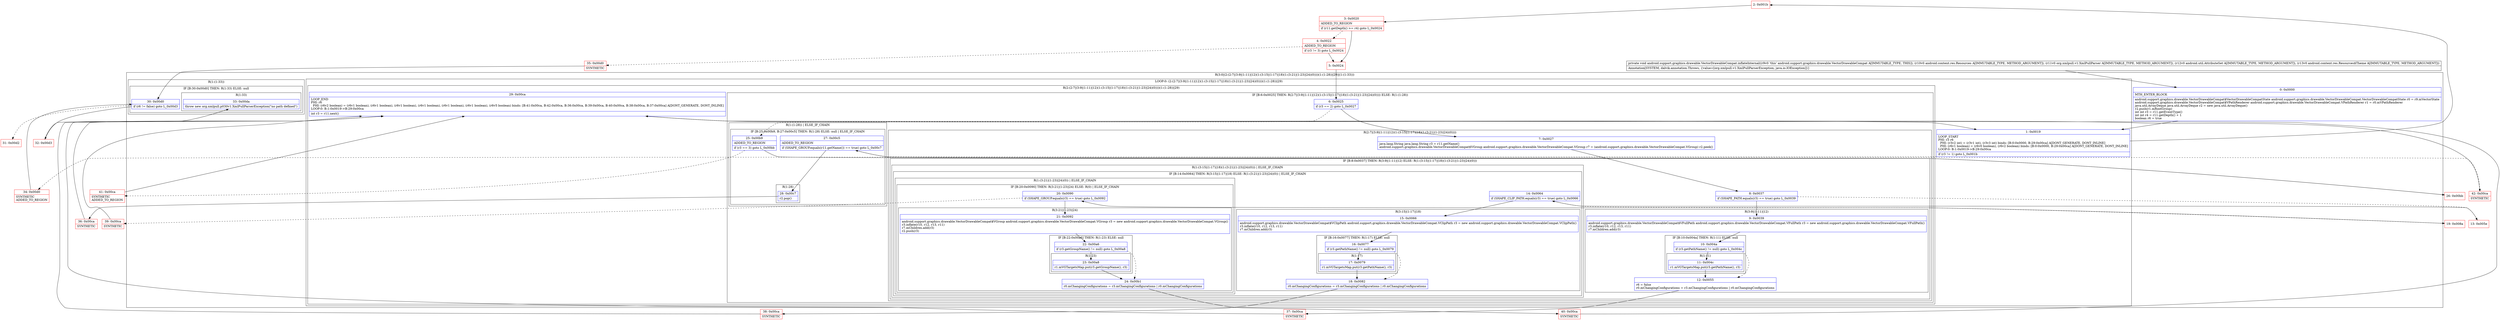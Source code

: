 digraph "CFG forandroid.support.graphics.drawable.VectorDrawableCompat.inflateInternal(Landroid\/content\/res\/Resources;Lorg\/xmlpull\/v1\/XmlPullParser;Landroid\/util\/AttributeSet;Landroid\/content\/res\/Resources$Theme;)V" {
subgraph cluster_Region_1571248791 {
label = "R(3:0|(2:(2:7|(3:9|(1:11)|12)(1:(3:15|(1:17)|18)(1:(3:21|(1:23)|24)(0))))(1:(1:28))|29)|(1:(1:33)))";
node [shape=record,color=blue];
Node_0 [shape=record,label="{0\:\ 0x0000|MTH_ENTER_BLOCK\l|android.support.graphics.drawable.VectorDrawableCompat$VectorDrawableCompatState android.support.graphics.drawable.VectorDrawableCompat.VectorDrawableCompatState r0 = r9.mVectorState\landroid.support.graphics.drawable.VectorDrawableCompat$VPathRenderer android.support.graphics.drawable.VectorDrawableCompat.VPathRenderer r1 = r0.mVPathRenderer\ljava.util.ArrayDeque java.util.ArrayDeque r2 = new java.util.ArrayDeque()\lr2.push(r1.mRootGroup)\lint int r3 = r11.getEventType()\lint int r4 = r11.getDepth() + 1\lboolean r6 = true\l}"];
subgraph cluster_LoopRegion_1269874584 {
label = "LOOP:0: (2:(2:7|(3:9|(1:11)|12)(1:(3:15|(1:17)|18)(1:(3:21|(1:23)|24)(0))))(1:(1:28))|29)";
node [shape=record,color=blue];
Node_1 [shape=record,label="{1\:\ 0x0019|LOOP_START\lPHI: r3 r6 \l  PHI: (r3v2 int) = (r3v1 int), (r3v3 int) binds: [B:0:0x0000, B:29:0x00ca] A[DONT_GENERATE, DONT_INLINE]\l  PHI: (r6v1 boolean) = (r6v0 boolean), (r6v2 boolean) binds: [B:0:0x0000, B:29:0x00ca] A[DONT_GENERATE, DONT_INLINE]\lLOOP:0: B:1:0x0019\-\>B:29:0x00ca\l|if (r3 != 1) goto L_0x001b\l}"];
subgraph cluster_Region_1927996619 {
label = "R(2:(2:7|(3:9|(1:11)|12)(1:(3:15|(1:17)|18)(1:(3:21|(1:23)|24)(0))))(1:(1:28))|29)";
node [shape=record,color=blue];
subgraph cluster_IfRegion_414769641 {
label = "IF [B:6:0x0025] THEN: R(2:7|(3:9|(1:11)|12)(1:(3:15|(1:17)|18)(1:(3:21|(1:23)|24)(0)))) ELSE: R(1:(1:28))";
node [shape=record,color=blue];
Node_6 [shape=record,label="{6\:\ 0x0025|if (r3 == 2) goto L_0x0027\l}"];
subgraph cluster_Region_226214939 {
label = "R(2:7|(3:9|(1:11)|12)(1:(3:15|(1:17)|18)(1:(3:21|(1:23)|24)(0))))";
node [shape=record,color=blue];
Node_7 [shape=record,label="{7\:\ 0x0027|java.lang.String java.lang.String r3 = r11.getName()\landroid.support.graphics.drawable.VectorDrawableCompat$VGroup android.support.graphics.drawable.VectorDrawableCompat.VGroup r7 = (android.support.graphics.drawable.VectorDrawableCompat.VGroup) r2.peek()\l}"];
subgraph cluster_IfRegion_910637573 {
label = "IF [B:8:0x0037] THEN: R(3:9|(1:11)|12) ELSE: R(1:(3:15|(1:17)|18)(1:(3:21|(1:23)|24)(0)))";
node [shape=record,color=blue];
Node_8 [shape=record,label="{8\:\ 0x0037|if (SHAPE_PATH.equals(r3) == true) goto L_0x0039\l}"];
subgraph cluster_Region_1133061024 {
label = "R(3:9|(1:11)|12)";
node [shape=record,color=blue];
Node_9 [shape=record,label="{9\:\ 0x0039|android.support.graphics.drawable.VectorDrawableCompat$VFullPath android.support.graphics.drawable.VectorDrawableCompat.VFullPath r3 = new android.support.graphics.drawable.VectorDrawableCompat.VFullPath()\lr3.inflate(r10, r12, r13, r11)\lr7.mChildren.add(r3)\l}"];
subgraph cluster_IfRegion_415571144 {
label = "IF [B:10:0x004a] THEN: R(1:11) ELSE: null";
node [shape=record,color=blue];
Node_10 [shape=record,label="{10\:\ 0x004a|if (r3.getPathName() != null) goto L_0x004c\l}"];
subgraph cluster_Region_1290870249 {
label = "R(1:11)";
node [shape=record,color=blue];
Node_11 [shape=record,label="{11\:\ 0x004c|r1.mVGTargetsMap.put(r3.getPathName(), r3)\l}"];
}
}
Node_12 [shape=record,label="{12\:\ 0x0055|r6 = false\lr0.mChangingConfigurations = r3.mChangingConfigurations \| r0.mChangingConfigurations\l}"];
}
subgraph cluster_Region_238789774 {
label = "R(1:(3:15|(1:17)|18)(1:(3:21|(1:23)|24)(0))) | ELSE_IF_CHAIN\l";
node [shape=record,color=blue];
subgraph cluster_IfRegion_1773089421 {
label = "IF [B:14:0x0064] THEN: R(3:15|(1:17)|18) ELSE: R(1:(3:21|(1:23)|24)(0)) | ELSE_IF_CHAIN\l";
node [shape=record,color=blue];
Node_14 [shape=record,label="{14\:\ 0x0064|if (SHAPE_CLIP_PATH.equals(r3) == true) goto L_0x0066\l}"];
subgraph cluster_Region_1802821673 {
label = "R(3:15|(1:17)|18)";
node [shape=record,color=blue];
Node_15 [shape=record,label="{15\:\ 0x0066|android.support.graphics.drawable.VectorDrawableCompat$VClipPath android.support.graphics.drawable.VectorDrawableCompat.VClipPath r3 = new android.support.graphics.drawable.VectorDrawableCompat.VClipPath()\lr3.inflate(r10, r12, r13, r11)\lr7.mChildren.add(r3)\l}"];
subgraph cluster_IfRegion_141458450 {
label = "IF [B:16:0x0077] THEN: R(1:17) ELSE: null";
node [shape=record,color=blue];
Node_16 [shape=record,label="{16\:\ 0x0077|if (r3.getPathName() != null) goto L_0x0079\l}"];
subgraph cluster_Region_1181721588 {
label = "R(1:17)";
node [shape=record,color=blue];
Node_17 [shape=record,label="{17\:\ 0x0079|r1.mVGTargetsMap.put(r3.getPathName(), r3)\l}"];
}
}
Node_18 [shape=record,label="{18\:\ 0x0082|r0.mChangingConfigurations = r3.mChangingConfigurations \| r0.mChangingConfigurations\l}"];
}
subgraph cluster_Region_1046214659 {
label = "R(1:(3:21|(1:23)|24)(0)) | ELSE_IF_CHAIN\l";
node [shape=record,color=blue];
subgraph cluster_IfRegion_1465145261 {
label = "IF [B:20:0x0090] THEN: R(3:21|(1:23)|24) ELSE: R(0) | ELSE_IF_CHAIN\l";
node [shape=record,color=blue];
Node_20 [shape=record,label="{20\:\ 0x0090|if (SHAPE_GROUP.equals(r3) == true) goto L_0x0092\l}"];
subgraph cluster_Region_728078832 {
label = "R(3:21|(1:23)|24)";
node [shape=record,color=blue];
Node_21 [shape=record,label="{21\:\ 0x0092|android.support.graphics.drawable.VectorDrawableCompat$VGroup android.support.graphics.drawable.VectorDrawableCompat.VGroup r3 = new android.support.graphics.drawable.VectorDrawableCompat.VGroup()\lr3.inflate(r10, r12, r13, r11)\lr7.mChildren.add(r3)\lr2.push(r3)\l}"];
subgraph cluster_IfRegion_125233643 {
label = "IF [B:22:0x00a6] THEN: R(1:23) ELSE: null";
node [shape=record,color=blue];
Node_22 [shape=record,label="{22\:\ 0x00a6|if (r3.getGroupName() != null) goto L_0x00a8\l}"];
subgraph cluster_Region_173438648 {
label = "R(1:23)";
node [shape=record,color=blue];
Node_23 [shape=record,label="{23\:\ 0x00a8|r1.mVGTargetsMap.put(r3.getGroupName(), r3)\l}"];
}
}
Node_24 [shape=record,label="{24\:\ 0x00b1|r0.mChangingConfigurations = r3.mChangingConfigurations \| r0.mChangingConfigurations\l}"];
}
subgraph cluster_Region_1277884687 {
label = "R(0)";
node [shape=record,color=blue];
}
}
}
}
}
}
}
subgraph cluster_Region_1985357744 {
label = "R(1:(1:28)) | ELSE_IF_CHAIN\l";
node [shape=record,color=blue];
subgraph cluster_IfRegion_1571585320 {
label = "IF [B:25:0x00b9, B:27:0x00c5] THEN: R(1:28) ELSE: null | ELSE_IF_CHAIN\l";
node [shape=record,color=blue];
Node_25 [shape=record,label="{25\:\ 0x00b9|ADDED_TO_REGION\l|if (r3 == 3) goto L_0x00bb\l}"];
Node_27 [shape=record,label="{27\:\ 0x00c5|ADDED_TO_REGION\l|if (SHAPE_GROUP.equals(r11.getName()) == true) goto L_0x00c7\l}"];
subgraph cluster_Region_1235328520 {
label = "R(1:28)";
node [shape=record,color=blue];
Node_28 [shape=record,label="{28\:\ 0x00c7|r2.pop()\l}"];
}
}
}
}
Node_29 [shape=record,label="{29\:\ 0x00ca|LOOP_END\lPHI: r6 \l  PHI: (r6v2 boolean) = (r6v1 boolean), (r6v1 boolean), (r6v1 boolean), (r6v1 boolean), (r6v1 boolean), (r6v1 boolean), (r6v5 boolean) binds: [B:41:0x00ca, B:42:0x00ca, B:36:0x00ca, B:39:0x00ca, B:40:0x00ca, B:38:0x00ca, B:37:0x00ca] A[DONT_GENERATE, DONT_INLINE]\lLOOP:0: B:1:0x0019\-\>B:29:0x00ca\l|int r3 = r11.next()\l}"];
}
}
subgraph cluster_Region_630911520 {
label = "R(1:(1:33))";
node [shape=record,color=blue];
subgraph cluster_IfRegion_2017793770 {
label = "IF [B:30:0x00d0] THEN: R(1:33) ELSE: null";
node [shape=record,color=blue];
Node_30 [shape=record,label="{30\:\ 0x00d0|if (r6 != false) goto L_0x00d3\l}"];
subgraph cluster_Region_1155566960 {
label = "R(1:33)";
node [shape=record,color=blue];
Node_33 [shape=record,label="{33\:\ 0x00da|throw new org.xmlpull.p030v1.XmlPullParserException(\"no path defined\")\l}"];
}
}
}
}
Node_2 [shape=record,color=red,label="{2\:\ 0x001b}"];
Node_3 [shape=record,color=red,label="{3\:\ 0x0020|ADDED_TO_REGION\l|if (r11.getDepth() \>= r4) goto L_0x0024\l}"];
Node_4 [shape=record,color=red,label="{4\:\ 0x0022|ADDED_TO_REGION\l|if (r3 != 3) goto L_0x0024\l}"];
Node_5 [shape=record,color=red,label="{5\:\ 0x0024}"];
Node_13 [shape=record,color=red,label="{13\:\ 0x005e}"];
Node_19 [shape=record,color=red,label="{19\:\ 0x008a}"];
Node_26 [shape=record,color=red,label="{26\:\ 0x00bb}"];
Node_31 [shape=record,color=red,label="{31\:\ 0x00d2}"];
Node_32 [shape=record,color=red,label="{32\:\ 0x00d3}"];
Node_34 [shape=record,color=red,label="{34\:\ 0x00d0|SYNTHETIC\lADDED_TO_REGION\l}"];
Node_35 [shape=record,color=red,label="{35\:\ 0x00d0|SYNTHETIC\l}"];
Node_36 [shape=record,color=red,label="{36\:\ 0x00ca|SYNTHETIC\l}"];
Node_37 [shape=record,color=red,label="{37\:\ 0x00ca|SYNTHETIC\l}"];
Node_38 [shape=record,color=red,label="{38\:\ 0x00ca|SYNTHETIC\l}"];
Node_39 [shape=record,color=red,label="{39\:\ 0x00ca|SYNTHETIC\l}"];
Node_40 [shape=record,color=red,label="{40\:\ 0x00ca|SYNTHETIC\l}"];
Node_41 [shape=record,color=red,label="{41\:\ 0x00ca|SYNTHETIC\lADDED_TO_REGION\l}"];
Node_42 [shape=record,color=red,label="{42\:\ 0x00ca|SYNTHETIC\l}"];
MethodNode[shape=record,label="{private void android.support.graphics.drawable.VectorDrawableCompat.inflateInternal((r9v0 'this' android.support.graphics.drawable.VectorDrawableCompat A[IMMUTABLE_TYPE, THIS]), (r10v0 android.content.res.Resources A[IMMUTABLE_TYPE, METHOD_ARGUMENT]), (r11v0 org.xmlpull.v1.XmlPullParser A[IMMUTABLE_TYPE, METHOD_ARGUMENT]), (r12v0 android.util.AttributeSet A[IMMUTABLE_TYPE, METHOD_ARGUMENT]), (r13v0 android.content.res.Resources$Theme A[IMMUTABLE_TYPE, METHOD_ARGUMENT]))  | Annotation[SYSTEM, dalvik.annotation.Throws, \{value=[org.xmlpull.v1.XmlPullParserException, java.io.IOException]\}]\l}"];
MethodNode -> Node_0;
Node_0 -> Node_1;
Node_1 -> Node_2;
Node_1 -> Node_34[style=dashed];
Node_6 -> Node_7;
Node_6 -> Node_25[style=dashed];
Node_7 -> Node_8;
Node_8 -> Node_9;
Node_8 -> Node_13[style=dashed];
Node_9 -> Node_10;
Node_10 -> Node_11;
Node_10 -> Node_12[style=dashed];
Node_11 -> Node_12;
Node_12 -> Node_37;
Node_14 -> Node_15;
Node_14 -> Node_19[style=dashed];
Node_15 -> Node_16;
Node_16 -> Node_17;
Node_16 -> Node_18[style=dashed];
Node_17 -> Node_18;
Node_18 -> Node_38;
Node_20 -> Node_21;
Node_20 -> Node_39[style=dashed];
Node_21 -> Node_22;
Node_22 -> Node_23;
Node_22 -> Node_24[style=dashed];
Node_23 -> Node_24;
Node_24 -> Node_40;
Node_25 -> Node_26;
Node_25 -> Node_41[style=dashed];
Node_27 -> Node_28;
Node_27 -> Node_42[style=dashed];
Node_28 -> Node_36;
Node_29 -> Node_1;
Node_30 -> Node_31[style=dashed];
Node_30 -> Node_32;
Node_2 -> Node_3;
Node_3 -> Node_4[style=dashed];
Node_3 -> Node_5;
Node_4 -> Node_5;
Node_4 -> Node_35[style=dashed];
Node_5 -> Node_6;
Node_13 -> Node_14;
Node_19 -> Node_20;
Node_26 -> Node_27;
Node_32 -> Node_33;
Node_34 -> Node_30;
Node_35 -> Node_30;
Node_36 -> Node_29;
Node_37 -> Node_29;
Node_38 -> Node_29;
Node_39 -> Node_29;
Node_40 -> Node_29;
Node_41 -> Node_29;
Node_42 -> Node_29;
}

